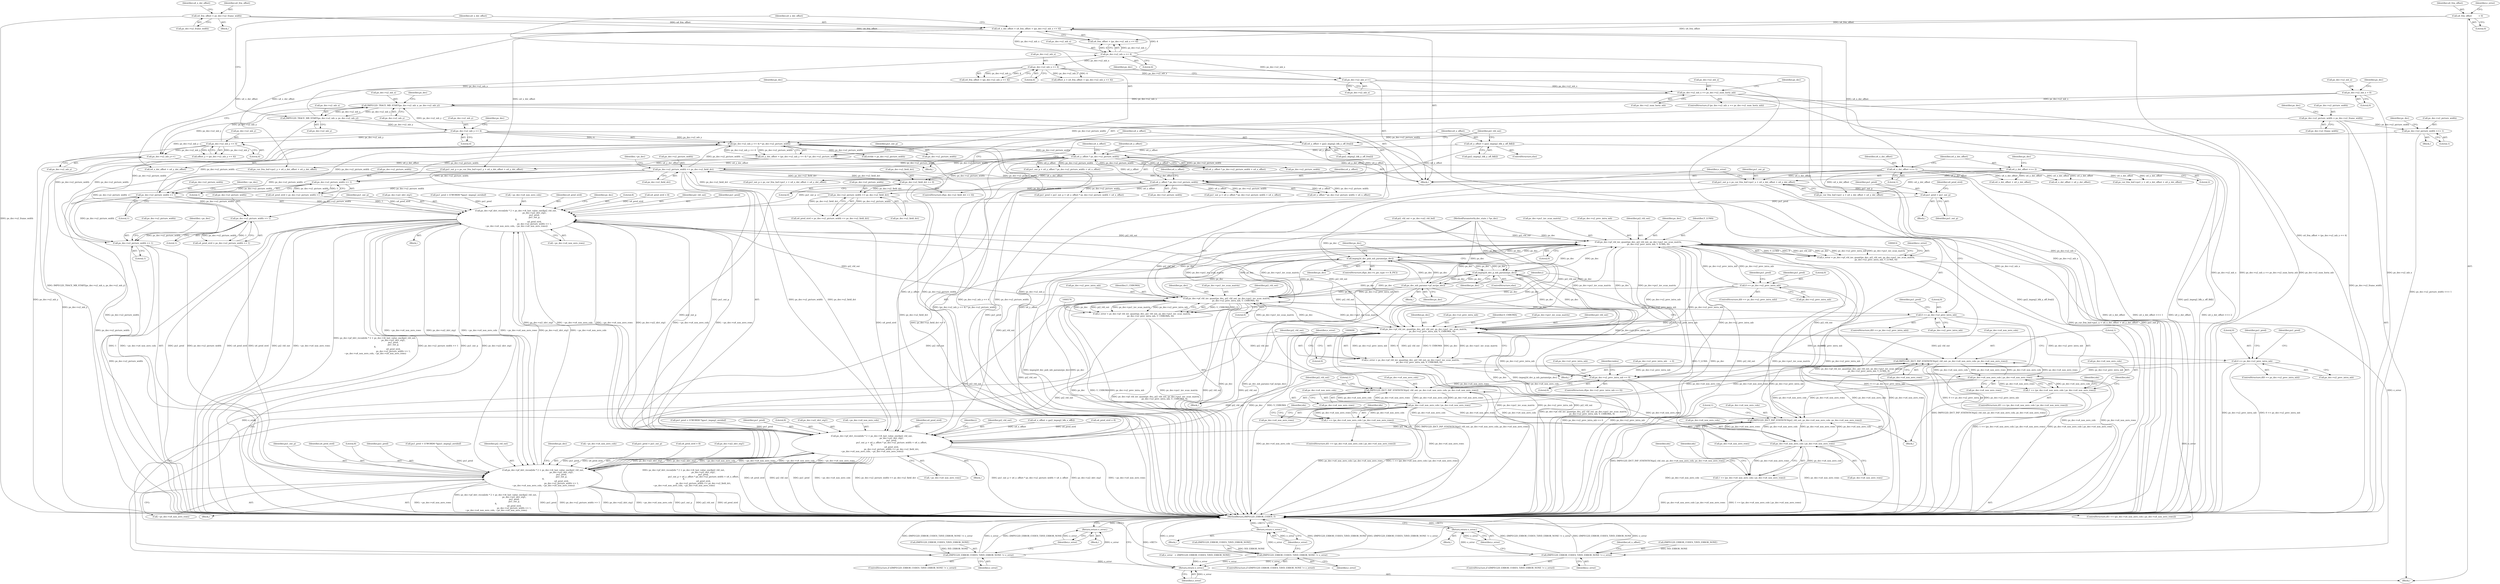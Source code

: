 digraph "1_Android_58a6822d7140137ce957c6d2fc20bae1374186c1@integer" {
"1000551" [label="(Call,pu1_out_p = ps_cur_frm_buf->pu1_u + u4_x_dst_offset + u4_y_dst_offset)"];
"1000536" [label="(Call,u4_x_dst_offset >>= 1)"];
"1000222" [label="(Call,u4_x_dst_offset = u4_frm_offset + (ps_dec->u2_mb_x << 4))"];
"1000177" [label="(Call,u4_frm_offset = ps_dec->u2_frame_width)"];
"1000117" [label="(Call,u4_frm_offset          = 0)"];
"1000226" [label="(Call,ps_dec->u2_mb_x << 4)"];
"1000215" [label="(Call,IMPEG2D_TRACE_MB_START(ps_dec->u2_mb_x, ps_dec->u2_mb_y))"];
"1000197" [label="(Call,IMPEG2D_TRACE_MB_START(ps_dec->u2_mb_x, ps_dec->u2_mb_y))"];
"1000808" [label="(Call,ps_dec->u2_mb_x = 0)"];
"1000800" [label="(Call,ps_dec->u2_mb_x == ps_dec->u2_num_horiz_mb)"];
"1000779" [label="(Call,ps_dec->u2_mb_x++)"];
"1000301" [label="(Call,ps_dec->u2_mb_x << 4)"];
"1000308" [label="(Call,ps_dec->u2_mb_y << 4)"];
"1000234" [label="(Call,ps_dec->u2_mb_y << 4)"];
"1000813" [label="(Call,ps_dec->u2_mb_y++)"];
"1000539" [label="(Call,u4_y_dst_offset >>= 2)"];
"1000231" [label="(Call,u4_y_dst_offset = (ps_dec->u2_mb_y << 4) * ps_dec->u2_picture_width)"];
"1000233" [label="(Call,(ps_dec->u2_mb_y << 4) * ps_dec->u2_picture_width)"];
"1000645" [label="(Call,ps_dec->u2_picture_width >> 1)"];
"1000621" [label="(Call,ps_dec->u2_picture_width >> 1)"];
"1000523" [label="(Call,ps_dec->u2_picture_width << ps_dec->u2_field_dct)"];
"1000515" [label="(Call,u4_y_offset * ps_dec->u2_picture_width)"];
"1000437" [label="(Call,u4_y_offset = gai2_impeg2_blk_y_off_fld[i])"];
"1000431" [label="(Call,u4_y_offset = gai2_impeg2_blk_y_off_frm[i])"];
"1000481" [label="(Call,u4_y_offset * ps_dec->u2_picture_width)"];
"1000489" [label="(Call,ps_dec->u2_picture_width << ps_dec->u2_field_dct)"];
"1000426" [label="(Call,ps_dec->u2_field_dct == 0)"];
"1000165" [label="(Call,ps_dec->u2_picture_width <<= 1)"];
"1000151" [label="(Call,ps_dec->u2_picture_width = ps_dec->u2_frame_width)"];
"1000759" [label="(Call,ps_dec->u2_picture_width >> 1)"];
"1000735" [label="(Call,ps_dec->u2_picture_width >> 1)"];
"1000616" [label="(Call,pu1_pred = pu1_out_p)"];
"1000636" [label="(Call,ps_dec->pf_idct_recon[idx * 2 + ps_dec->i4_last_value_one](pi2_vld_out,\n                                                        ps_dec->ai2_idct_stg1,\n                                                        pu1_pred,\n                                                        pu1_out_p,\n 8,\n                                                        u4_pred_strd,\n                                                        ps_dec->u2_picture_width >> 1,\n ~ps_dec->u4_non_zero_cols, ~ps_dec->u4_non_zero_rows))"];
"1000400" [label="(Call,ps_dec->pf_vld_inv_quant(ps_dec, pi2_vld_out, ps_dec->pu1_inv_scan_matrix,\n                              ps_dec->u2_prev_intra_mb, Y_LUMA, 0))"];
"1000210" [label="(Call,impeg2d_dec_pnb_mb_params(ps_dec))"];
"1000213" [label="(Call,impeg2d_dec_p_mb_params(ps_dec))"];
"1000371" [label="(Call,ps_dec_mb_params->pf_mc(ps_dec))"];
"1000562" [label="(Call,ps_dec->pf_vld_inv_quant(ps_dec, pi2_vld_out, ps_dec->pu1_inv_scan_matrix,\n                          ps_dec->u2_prev_intra_mb, U_CHROMA, 0))"];
"1000560" [label="(Call,e_error = ps_dec->pf_vld_inv_quant(ps_dec, pi2_vld_out, ps_dec->pu1_inv_scan_matrix,\n                          ps_dec->u2_prev_intra_mb, U_CHROMA, 0))"];
"1000574" [label="(Call,(IMPEG2D_ERROR_CODES_T)IVD_ERROR_NONE != e_error)"];
"1000580" [label="(Return,return e_error;)"];
"1000831" [label="(Return,return e_error;)"];
"1000582" [label="(Call,IMPEG2D_IDCT_INP_STATISTICS(pi2_vld_out, ps_dec->u4_non_zero_cols, ps_dec->u4_non_zero_rows))"];
"1000595" [label="(Call,ps_dec->u4_non_zero_cols | ps_dec->u4_non_zero_rows)"];
"1000442" [label="(Call,IMPEG2D_IDCT_INP_STATISTICS(pi2_vld_out, ps_dec->u4_non_zero_cols, ps_dec->u4_non_zero_rows))"];
"1000455" [label="(Call,ps_dec->u4_non_zero_cols | ps_dec->u4_non_zero_rows)"];
"1000453" [label="(Call,1 == (ps_dec->u4_non_zero_cols | ps_dec->u4_non_zero_rows))"];
"1000696" [label="(Call,IMPEG2D_IDCT_INP_STATISTICS(pi2_vld_out, ps_dec->u4_non_zero_cols, ps_dec->u4_non_zero_rows))"];
"1000709" [label="(Call,ps_dec->u4_non_zero_cols | ps_dec->u4_non_zero_rows)"];
"1000707" [label="(Call,1 == (ps_dec->u4_non_zero_cols | ps_dec->u4_non_zero_rows))"];
"1000750" [label="(Call,ps_dec->pf_idct_recon[idx * 2 + ps_dec->i4_last_value_one](pi2_vld_out,\n                                                        ps_dec->ai2_idct_stg1,\n                                                        pu1_pred,\n                                                        pu1_out_p,\n 8,\n                                                        u4_pred_strd,\n                                                        ps_dec->u2_picture_width >> 1,\n ~ps_dec->u4_non_zero_cols, ~ps_dec->u4_non_zero_rows))"];
"1000506" [label="(Call,ps_dec->pf_idct_recon[idx * 2 + ps_dec->i4_last_value_one](pi2_vld_out,\n                                                            ps_dec->ai2_idct_stg1,\n                                                            pu1_pred,\n                                                            pu1_out_p + u4_y_offset * ps_dec->u2_picture_width + u4_x_offset,\n 8,\n                                                            u4_pred_strd,\n                                                            ps_dec->u2_picture_width << ps_dec->u2_field_dct,\n ~ps_dec->u4_non_zero_cols, ~ps_dec->u4_non_zero_rows))"];
"1000676" [label="(Call,ps_dec->pf_vld_inv_quant(ps_dec, pi2_vld_out, ps_dec->pu1_inv_scan_matrix,\n                          ps_dec->u2_prev_intra_mb, V_CHROMA, 0))"];
"1000674" [label="(Call,e_error = ps_dec->pf_vld_inv_quant(ps_dec, pi2_vld_out, ps_dec->pu1_inv_scan_matrix,\n                          ps_dec->u2_prev_intra_mb, V_CHROMA, 0))"];
"1000688" [label="(Call,(IMPEG2D_ERROR_CODES_T)IVD_ERROR_NONE != e_error)"];
"1000694" [label="(Return,return e_error;)"];
"1000724" [label="(Call,0 == ps_dec->u2_prev_intra_mb)"];
"1000252" [label="(Call,ps_dec->u2_prev_intra_mb == 0)"];
"1000593" [label="(Call,1 == (ps_dec->u4_non_zero_cols | ps_dec->u4_non_zero_rows))"];
"1000610" [label="(Call,0 == ps_dec->u2_prev_intra_mb)"];
"1000398" [label="(Call,e_error = ps_dec->pf_vld_inv_quant(ps_dec, pi2_vld_out, ps_dec->pu1_inv_scan_matrix,\n                              ps_dec->u2_prev_intra_mb, Y_LUMA, 0))"];
"1000412" [label="(Call,(IMPEG2D_ERROR_CODES_T)IVD_ERROR_NONE != e_error)"];
"1000418" [label="(Return,return e_error;)"];
"1000470" [label="(Call,0 == ps_dec->u2_prev_intra_mb)"];
"1000219" [label="(Call,ps_dec->u2_mb_y)"];
"1000584" [label="(Call,ps_dec->u4_non_zero_cols)"];
"1000799" [label="(ControlStructure,if (ps_dec->u2_mb_x == ps_dec->u2_num_horiz_mb))"];
"1000704" [label="(Block,)"];
"1000487" [label="(Call,u4_pred_strd = ps_dec->u2_picture_width << ps_dec->u2_field_dct)"];
"1000660" [label="(Identifier,ps_dec)"];
"1000530" [label="(Call,~ps_dec->u4_non_zero_cols)"];
"1000694" [label="(Return,return e_error;)"];
"1000481" [label="(Call,u4_y_offset * ps_dec->u2_picture_width)"];
"1000253" [label="(Call,ps_dec->u2_prev_intra_mb)"];
"1000211" [label="(Identifier,ps_dec)"];
"1000119" [label="(Literal,0)"];
"1000251" [label="(ControlStructure,if(ps_dec->u2_prev_intra_mb == 0))"];
"1000520" [label="(Identifier,u4_x_offset)"];
"1000243" [label="(Identifier,pu1_out_p)"];
"1000454" [label="(Literal,1)"];
"1000581" [label="(Identifier,e_error)"];
"1000436" [label="(ControlStructure,else)"];
"1000216" [label="(Call,ps_dec->u2_mb_x)"];
"1000538" [label="(Literal,1)"];
"1000524" [label="(Call,ps_dec->u2_picture_width)"];
"1000609" [label="(ControlStructure,if(0 == ps_dec->u2_prev_intra_mb))"];
"1000646" [label="(Call,ps_dec->u2_picture_width)"];
"1000756" [label="(Identifier,pu1_out_p)"];
"1000105" [label="(MethodParameterIn,dec_state_t *ps_dec)"];
"1000615" [label="(Block,)"];
"1000533" [label="(Call,~ps_dec->u4_non_zero_rows)"];
"1000402" [label="(Identifier,pi2_vld_out)"];
"1000418" [label="(Return,return e_error;)"];
"1000527" [label="(Call,ps_dec->u2_field_dct)"];
"1000224" [label="(Call,u4_frm_offset + (ps_dec->u2_mb_x << 4))"];
"1000201" [label="(Call,ps_dec->u2_mb_y)"];
"1000431" [label="(Call,u4_y_offset = gai2_impeg2_blk_y_off_frm[i])"];
"1000578" [label="(Identifier,e_error)"];
"1000739" [label="(Literal,1)"];
"1000674" [label="(Call,e_error = ps_dec->pf_vld_inv_quant(ps_dec, pi2_vld_out, ps_dec->pu1_inv_scan_matrix,\n                          ps_dec->u2_prev_intra_mb, V_CHROMA, 0))"];
"1000263" [label="(Identifier,index)"];
"1000210" [label="(Call,impeg2d_dec_pnb_mb_params(ps_dec))"];
"1000427" [label="(Call,ps_dec->u2_field_dct)"];
"1000514" [label="(Call,u4_y_offset * ps_dec->u2_picture_width + u4_x_offset)"];
"1000453" [label="(Call,1 == (ps_dec->u4_non_zero_cols | ps_dec->u4_non_zero_rows))"];
"1000678" [label="(Identifier,pi2_vld_out)"];
"1000155" [label="(Call,ps_dec->u2_frame_width)"];
"1000758" [label="(Identifier,u4_pred_strd)"];
"1000371" [label="(Call,ps_dec_mb_params->pf_mc(ps_dec))"];
"1000522" [label="(Identifier,u4_pred_strd)"];
"1000814" [label="(Call,ps_dec->u2_mb_y)"];
"1000645" [label="(Call,ps_dec->u2_picture_width >> 1)"];
"1000469" [label="(ControlStructure,if(0 == ps_dec->u2_prev_intra_mb))"];
"1000757" [label="(Literal,8)"];
"1000302" [label="(Call,ps_dec->u2_mb_x)"];
"1000582" [label="(Call,IMPEG2D_IDCT_INP_STATISTICS(pi2_vld_out, ps_dec->u4_non_zero_cols, ps_dec->u4_non_zero_rows))"];
"1000755" [label="(Identifier,pu1_pred)"];
"1000575" [label="(Call,(IMPEG2D_ERROR_CODES_T)IVD_ERROR_NONE)"];
"1000607" [label="(Identifier,idx)"];
"1000612" [label="(Call,ps_dec->u2_prev_intra_mb)"];
"1000743" [label="(Identifier,pu1_pred)"];
"1000677" [label="(Identifier,ps_dec)"];
"1000444" [label="(Call,ps_dec->u4_non_zero_cols)"];
"1000551" [label="(Call,pu1_out_p = ps_cur_frm_buf->pu1_u + u4_x_dst_offset + u4_y_dst_offset)"];
"1000723" [label="(ControlStructure,if(0 == ps_dec->u2_prev_intra_mb))"];
"1000177" [label="(Call,u4_frm_offset = ps_dec->u2_frame_width)"];
"1000231" [label="(Call,u4_y_dst_offset = (ps_dec->u2_mb_y << 4) * ps_dec->u2_picture_width)"];
"1000697" [label="(Identifier,pi2_vld_out)"];
"1000820" [label="(Identifier,ps_dec)"];
"1000493" [label="(Call,ps_dec->u2_field_dct)"];
"1000483" [label="(Call,ps_dec->u2_picture_width)"];
"1000667" [label="(Call,ps_cur_frm_buf->pu1_v + u4_x_dst_offset + u4_y_dst_offset)"];
"1000787" [label="(Identifier,ps_dec)"];
"1000257" [label="(Block,)"];
"1000397" [label="(Block,)"];
"1000489" [label="(Call,ps_dec->u2_picture_width << ps_dec->u2_field_dct)"];
"1000664" [label="(Block,)"];
"1000179" [label="(Call,ps_dec->u2_frame_width)"];
"1000643" [label="(Literal,8)"];
"1000590" [label="(Block,)"];
"1000151" [label="(Call,ps_dec->u2_picture_width = ps_dec->u2_frame_width)"];
"1000306" [label="(Call,offset_y = (ps_dec->u2_mb_y << 4))"];
"1000633" [label="(Call,u4_pred_strd = 8)"];
"1000675" [label="(Identifier,e_error)"];
"1000742" [label="(Call,pu1_pred = (UWORD8 *)gau1_impeg2_zerobuf)"];
"1000725" [label="(Literal,0)"];
"1000118" [label="(Identifier,u4_frm_offset)"];
"1000297" [label="(Call,offset_x = u4_frm_offset + (ps_dec->u2_mb_x << 4))"];
"1000801" [label="(Call,ps_dec->u2_mb_x)"];
"1000731" [label="(Identifier,pu1_pred)"];
"1000760" [label="(Call,ps_dec->u2_picture_width)"];
"1000721" [label="(Identifier,idx)"];
"1000713" [label="(Call,ps_dec->u4_non_zero_rows)"];
"1000169" [label="(Literal,1)"];
"1000381" [label="(Identifier,i)"];
"1000432" [label="(Identifier,u4_y_offset)"];
"1000813" [label="(Call,ps_dec->u2_mb_y++)"];
"1000235" [label="(Call,ps_dec->u2_mb_y)"];
"1000696" [label="(Call,IMPEG2D_IDCT_INP_STATISTICS(pi2_vld_out, ps_dec->u4_non_zero_cols, ps_dec->u4_non_zero_rows))"];
"1000477" [label="(Identifier,pu1_pred)"];
"1000212" [label="(ControlStructure,else)"];
"1000467" [label="(Identifier,idx)"];
"1000515" [label="(Call,u4_y_offset * ps_dec->u2_picture_width)"];
"1000398" [label="(Call,e_error = ps_dec->pf_vld_inv_quant(ps_dec, pi2_vld_out, ps_dec->pu1_inv_scan_matrix,\n                              ps_dec->u2_prev_intra_mb, Y_LUMA, 0))"];
"1000637" [label="(Identifier,pi2_vld_out)"];
"1000401" [label="(Identifier,ps_dec)"];
"1000312" [label="(Literal,4)"];
"1000480" [label="(Call,u4_y_offset * ps_dec->u2_picture_width + u4_x_offset)"];
"1000568" [label="(Call,ps_dec->u2_prev_intra_mb)"];
"1000173" [label="(Identifier,ps_dec)"];
"1000450" [label="(Block,)"];
"1000709" [label="(Call,ps_dec->u4_non_zero_cols | ps_dec->u4_non_zero_rows)"];
"1000226" [label="(Call,ps_dec->u2_mb_x << 4)"];
"1000807" [label="(Block,)"];
"1000536" [label="(Call,u4_x_dst_offset >>= 1)"];
"1000689" [label="(Call,(IMPEG2D_ERROR_CODES_T)IVD_ERROR_NONE)"];
"1000176" [label="(Block,)"];
"1000301" [label="(Call,ps_dec->u2_mb_x << 4)"];
"1000641" [label="(Identifier,pu1_pred)"];
"1000471" [label="(Literal,0)"];
"1000571" [label="(Identifier,U_CHROMA)"];
"1000499" [label="(Identifier,pu1_pred)"];
"1000248" [label="(Call,u4_x_dst_offset + u4_y_dst_offset)"];
"1000123" [label="(Identifier,e_error)"];
"1000808" [label="(Call,ps_dec->u2_mb_x = 0)"];
"1000486" [label="(Identifier,u4_x_offset)"];
"1000299" [label="(Call,u4_frm_offset + (ps_dec->u2_mb_x << 4))"];
"1000166" [label="(Call,ps_dec->u2_picture_width)"];
"1000671" [label="(Call,u4_x_dst_offset + u4_y_dst_offset)"];
"1000507" [label="(Identifier,pi2_vld_out)"];
"1000472" [label="(Call,ps_dec->u2_prev_intra_mb)"];
"1000416" [label="(Identifier,e_error)"];
"1000717" [label="(Identifier,idx)"];
"1000812" [label="(Literal,0)"];
"1000197" [label="(Call,IMPEG2D_TRACE_MB_START(ps_dec->u2_mb_x, ps_dec->u2_mb_y))"];
"1000476" [label="(Call,pu1_pred = pu1_out_p + u4_y_offset * ps_dec->u2_picture_width + u4_x_offset)"];
"1000649" [label="(Literal,1)"];
"1000726" [label="(Call,ps_dec->u2_prev_intra_mb)"];
"1000305" [label="(Literal,4)"];
"1000665" [label="(Call,pu1_out_p = ps_cur_frm_buf->pu1_v + u4_x_dst_offset + u4_y_dst_offset)"];
"1000686" [label="(Literal,0)"];
"1000439" [label="(Call,gai2_impeg2_blk_y_off_fld[i])"];
"1000214" [label="(Identifier,ps_dec)"];
"1000682" [label="(Call,ps_dec->u2_prev_intra_mb)"];
"1000642" [label="(Identifier,pu1_out_p)"];
"1000572" [label="(Literal,0)"];
"1000217" [label="(Identifier,ps_dec)"];
"1000183" [label="(Block,)"];
"1000688" [label="(Call,(IMPEG2D_ERROR_CODES_T)IVD_ERROR_NONE != e_error)"];
"1000232" [label="(Identifier,u4_y_dst_offset)"];
"1000687" [label="(ControlStructure,if ((IMPEG2D_ERROR_CODES_T)IVD_ERROR_NONE != e_error))"];
"1000594" [label="(Literal,1)"];
"1000512" [label="(Call,pu1_out_p + u4_y_offset * ps_dec->u2_picture_width + u4_x_offset)"];
"1000426" [label="(Call,ps_dec->u2_field_dct == 0)"];
"1000552" [label="(Identifier,pu1_out_p)"];
"1000698" [label="(Call,ps_dec->u4_non_zero_cols)"];
"1000141" [label="(Call,ps_dec->u2_prev_intra_mb    = 0)"];
"1000463" [label="(Identifier,idx)"];
"1000165" [label="(Call,ps_dec->u2_picture_width <<= 1)"];
"1000707" [label="(Call,1 == (ps_dec->u4_non_zero_cols | ps_dec->u4_non_zero_rows))"];
"1000599" [label="(Call,ps_dec->u4_non_zero_rows)"];
"1000701" [label="(Call,ps_dec->u4_non_zero_rows)"];
"1000537" [label="(Identifier,u4_x_dst_offset)"];
"1000815" [label="(Identifier,ps_dec)"];
"1000244" [label="(Call,ps_cur_frm_buf->pu1_y + u4_x_dst_offset + u4_y_dst_offset)"];
"1000580" [label="(Return,return e_error;)"];
"1000412" [label="(Call,(IMPEG2D_ERROR_CODES_T)IVD_ERROR_NONE != e_error)"];
"1000751" [label="(Identifier,pi2_vld_out)"];
"1000692" [label="(Identifier,e_error)"];
"1000419" [label="(Identifier,e_error)"];
"1000550" [label="(Block,)"];
"1000759" [label="(Call,ps_dec->u2_picture_width >> 1)"];
"1000629" [label="(Identifier,pu1_pred)"];
"1000616" [label="(Call,pu1_pred = pu1_out_p)"];
"1000420" [label="(Call,u4_x_offset = gai2_impeg2_blk_x_off[i])"];
"1000618" [label="(Identifier,pu1_out_p)"];
"1000122" [label="(Call,e_error   = (IMPEG2D_ERROR_CODES_T)IVD_ERROR_NONE)"];
"1000540" [label="(Identifier,u4_y_dst_offset)"];
"1000809" [label="(Call,ps_dec->u2_mb_x)"];
"1000240" [label="(Identifier,ps_dec)"];
"1000804" [label="(Call,ps_dec->u2_num_horiz_mb)"];
"1000735" [label="(Call,ps_dec->u2_picture_width >> 1)"];
"1000292" [label="(Call,stride = ps_dec->u2_picture_width)"];
"1000710" [label="(Call,ps_dec->u4_non_zero_cols)"];
"1000117" [label="(Call,u4_frm_offset          = 0)"];
"1000503" [label="(Call,u4_pred_strd = 8)"];
"1000617" [label="(Identifier,pu1_pred)"];
"1000832" [label="(Identifier,e_error)"];
"1000539" [label="(Call,u4_y_dst_offset >>= 2)"];
"1000242" [label="(Call,pu1_out_p = ps_cur_frm_buf->pu1_y + u4_x_dst_offset + u4_y_dst_offset)"];
"1000215" [label="(Call,IMPEG2D_TRACE_MB_START(ps_dec->u2_mb_x, ps_dec->u2_mb_y))"];
"1000517" [label="(Call,ps_dec->u2_picture_width)"];
"1000308" [label="(Call,ps_dec->u2_mb_y << 4)"];
"1000736" [label="(Call,ps_dec->u2_picture_width)"];
"1000222" [label="(Call,u4_x_dst_offset = u4_frm_offset + (ps_dec->u2_mb_x << 4))"];
"1000638" [label="(Call,ps_dec->ai2_idct_stg1)"];
"1000252" [label="(Call,ps_dec->u2_prev_intra_mb == 0)"];
"1000470" [label="(Call,0 == ps_dec->u2_prev_intra_mb)"];
"1000456" [label="(Call,ps_dec->u4_non_zero_cols)"];
"1000772" [label="(Identifier,ps_dec)"];
"1000750" [label="(Call,ps_dec->pf_idct_recon[idx * 2 + ps_dec->i4_last_value_one](pi2_vld_out,\n                                                        ps_dec->ai2_idct_stg1,\n                                                        pu1_pred,\n                                                        pu1_out_p,\n 8,\n                                                        u4_pred_strd,\n                                                        ps_dec->u2_picture_width >> 1,\n ~ps_dec->u4_non_zero_cols, ~ps_dec->u4_non_zero_rows))"];
"1000560" [label="(Call,e_error = ps_dec->pf_vld_inv_quant(ps_dec, pi2_vld_out, ps_dec->pu1_inv_scan_matrix,\n                          ps_dec->u2_prev_intra_mb, U_CHROMA, 0))"];
"1000430" [label="(Literal,0)"];
"1000227" [label="(Call,ps_dec->u2_mb_x)"];
"1000506" [label="(Call,ps_dec->pf_idct_recon[idx * 2 + ps_dec->i4_last_value_one](pi2_vld_out,\n                                                            ps_dec->ai2_idct_stg1,\n                                                            pu1_pred,\n                                                            pu1_out_p + u4_y_offset * ps_dec->u2_picture_width + u4_x_offset,\n 8,\n                                                            u4_pred_strd,\n                                                            ps_dec->u2_picture_width << ps_dec->u2_field_dct,\n ~ps_dec->u4_non_zero_cols, ~ps_dec->u4_non_zero_rows))"];
"1000413" [label="(Call,(IMPEG2D_ERROR_CODES_T)IVD_ERROR_NONE)"];
"1000417" [label="(Block,)"];
"1000708" [label="(Literal,1)"];
"1000372" [label="(Identifier,ps_dec)"];
"1000152" [label="(Call,ps_dec->u2_picture_width)"];
"1000592" [label="(ControlStructure,if(1 == (ps_dec->u4_non_zero_cols | ps_dec->u4_non_zero_rows)))"];
"1000425" [label="(ControlStructure,if(ps_dec->u2_field_dct == 0))"];
"1000628" [label="(Call,pu1_pred = (UWORD8 *)gau1_impeg2_zerobuf)"];
"1000164" [label="(Block,)"];
"1000127" [label="(Call,pi2_vld_out = ps_dec->ai2_vld_buf)"];
"1000833" [label="(MethodReturn,IMPEG2D_ERROR_CODES_T)"];
"1000765" [label="(Identifier,~ps_dec)"];
"1000650" [label="(Call,~ps_dec->u4_non_zero_cols)"];
"1000204" [label="(ControlStructure,if(ps_dec->e_pic_type == B_PIC))"];
"1000733" [label="(Call,u4_pred_strd = ps_dec->u2_picture_width >> 1)"];
"1000561" [label="(Identifier,e_error)"];
"1000644" [label="(Identifier,u4_pred_strd)"];
"1000239" [label="(Call,ps_dec->u2_picture_width)"];
"1000610" [label="(Call,0 == ps_dec->u2_prev_intra_mb)"];
"1000595" [label="(Call,ps_dec->u4_non_zero_cols | ps_dec->u4_non_zero_rows)"];
"1000409" [label="(Identifier,Y_LUMA)"];
"1000452" [label="(ControlStructure,if(1 == (ps_dec->u4_non_zero_cols | ps_dec->u4_non_zero_rows)))"];
"1000651" [label="(Identifier,~ps_dec)"];
"1000622" [label="(Call,ps_dec->u2_picture_width)"];
"1000557" [label="(Call,u4_x_dst_offset + u4_y_dst_offset)"];
"1000459" [label="(Call,ps_dec->u4_non_zero_rows)"];
"1000553" [label="(Call,ps_cur_frm_buf->pu1_u + u4_x_dst_offset + u4_y_dst_offset)"];
"1000573" [label="(ControlStructure,if ((IMPEG2D_ERROR_CODES_T)IVD_ERROR_NONE != e_error))"];
"1000443" [label="(Identifier,pi2_vld_out)"];
"1000403" [label="(Call,ps_dec->pu1_inv_scan_matrix)"];
"1000596" [label="(Call,ps_dec->u4_non_zero_cols)"];
"1000406" [label="(Call,ps_dec->u2_prev_intra_mb)"];
"1000603" [label="(Identifier,idx)"];
"1000676" [label="(Call,ps_dec->pf_vld_inv_quant(ps_dec, pi2_vld_out, ps_dec->pu1_inv_scan_matrix,\n                          ps_dec->u2_prev_intra_mb, V_CHROMA, 0))"];
"1000213" [label="(Call,impeg2d_dec_p_mb_params(ps_dec))"];
"1000498" [label="(Call,pu1_pred = (UWORD8 *)gau1_impeg2_zerobuf)"];
"1000685" [label="(Identifier,V_CHROMA)"];
"1000562" [label="(Call,ps_dec->pf_vld_inv_quant(ps_dec, pi2_vld_out, ps_dec->pu1_inv_scan_matrix,\n                          ps_dec->u2_prev_intra_mb, U_CHROMA, 0))"];
"1000438" [label="(Identifier,u4_y_offset)"];
"1000478" [label="(Call,pu1_out_p + u4_y_offset * ps_dec->u2_picture_width + u4_x_offset)"];
"1000482" [label="(Identifier,u4_y_offset)"];
"1000161" [label="(Identifier,ps_dec)"];
"1000764" [label="(Call,~ps_dec->u4_non_zero_cols)"];
"1000724" [label="(Call,0 == ps_dec->u2_prev_intra_mb)"];
"1000207" [label="(Identifier,ps_dec)"];
"1000693" [label="(Block,)"];
"1000516" [label="(Identifier,u4_y_offset)"];
"1000447" [label="(Call,ps_dec->u4_non_zero_rows)"];
"1000636" [label="(Call,ps_dec->pf_idct_recon[idx * 2 + ps_dec->i4_last_value_one](pi2_vld_out,\n                                                        ps_dec->ai2_idct_stg1,\n                                                        pu1_pred,\n                                                        pu1_out_p,\n 8,\n                                                        u4_pred_strd,\n                                                        ps_dec->u2_picture_width >> 1,\n ~ps_dec->u4_non_zero_cols, ~ps_dec->u4_non_zero_rows))"];
"1000455" [label="(Call,ps_dec->u4_non_zero_cols | ps_dec->u4_non_zero_rows)"];
"1000563" [label="(Identifier,ps_dec)"];
"1000531" [label="(Identifier,~ps_dec)"];
"1000767" [label="(Call,~ps_dec->u4_non_zero_rows)"];
"1000106" [label="(Block,)"];
"1000546" [label="(Identifier,ps_dec)"];
"1000619" [label="(Call,u4_pred_strd = ps_dec->u2_picture_width >> 1)"];
"1000400" [label="(Call,ps_dec->pf_vld_inv_quant(ps_dec, pi2_vld_out, ps_dec->pu1_inv_scan_matrix,\n                              ps_dec->u2_prev_intra_mb, Y_LUMA, 0))"];
"1000695" [label="(Identifier,e_error)"];
"1000437" [label="(Call,u4_y_offset = gai2_impeg2_blk_y_off_fld[i])"];
"1000800" [label="(Call,ps_dec->u2_mb_x == ps_dec->u2_num_horiz_mb)"];
"1000706" [label="(ControlStructure,if(1 == (ps_dec->u4_non_zero_cols | ps_dec->u4_non_zero_rows)))"];
"1000730" [label="(Call,pu1_pred = pu1_out_p)"];
"1000611" [label="(Literal,0)"];
"1000511" [label="(Identifier,pu1_pred)"];
"1000230" [label="(Literal,4)"];
"1000810" [label="(Identifier,ps_dec)"];
"1000780" [label="(Call,ps_dec->u2_mb_x)"];
"1000256" [label="(Literal,0)"];
"1000653" [label="(Call,~ps_dec->u4_non_zero_rows)"];
"1000399" [label="(Identifier,e_error)"];
"1000541" [label="(Literal,2)"];
"1000583" [label="(Identifier,pi2_vld_out)"];
"1000620" [label="(Identifier,u4_pred_strd)"];
"1000565" [label="(Call,ps_dec->pu1_inv_scan_matrix)"];
"1000593" [label="(Call,1 == (ps_dec->u4_non_zero_cols | ps_dec->u4_non_zero_rows))"];
"1000747" [label="(Call,u4_pred_strd = 8)"];
"1000411" [label="(ControlStructure,if ((IMPEG2D_ERROR_CODES_T)IVD_ERROR_NONE != e_error))"];
"1000564" [label="(Identifier,pi2_vld_out)"];
"1000574" [label="(Call,(IMPEG2D_ERROR_CODES_T)IVD_ERROR_NONE != e_error)"];
"1000831" [label="(Return,return e_error;)"];
"1000521" [label="(Literal,8)"];
"1000433" [label="(Call,gai2_impeg2_blk_y_off_frm[i])"];
"1000442" [label="(Call,IMPEG2D_IDCT_INP_STATISTICS(pi2_vld_out, ps_dec->u4_non_zero_cols, ps_dec->u4_non_zero_rows))"];
"1000410" [label="(Literal,0)"];
"1000779" [label="(Call,ps_dec->u2_mb_x++)"];
"1000763" [label="(Literal,1)"];
"1000198" [label="(Call,ps_dec->u2_mb_x)"];
"1000233" [label="(Call,(ps_dec->u2_mb_y << 4) * ps_dec->u2_picture_width)"];
"1000579" [label="(Block,)"];
"1000587" [label="(Call,ps_dec->u4_non_zero_rows)"];
"1000621" [label="(Call,ps_dec->u2_picture_width >> 1)"];
"1000523" [label="(Call,ps_dec->u2_picture_width << ps_dec->u2_field_dct)"];
"1000490" [label="(Call,ps_dec->u2_picture_width)"];
"1000188" [label="(Identifier,u4_x_dst_offset)"];
"1000421" [label="(Identifier,u4_x_offset)"];
"1000223" [label="(Identifier,u4_x_dst_offset)"];
"1000178" [label="(Identifier,u4_frm_offset)"];
"1000375" [label="(Identifier,i)"];
"1000238" [label="(Literal,4)"];
"1000625" [label="(Literal,1)"];
"1000234" [label="(Call,ps_dec->u2_mb_y << 4)"];
"1000508" [label="(Call,ps_dec->ai2_idct_stg1)"];
"1000752" [label="(Call,ps_dec->ai2_idct_stg1)"];
"1000679" [label="(Call,ps_dec->pu1_inv_scan_matrix)"];
"1000309" [label="(Call,ps_dec->u2_mb_y)"];
"1000551" -> "1000550"  [label="AST: "];
"1000551" -> "1000553"  [label="CFG: "];
"1000552" -> "1000551"  [label="AST: "];
"1000553" -> "1000551"  [label="AST: "];
"1000561" -> "1000551"  [label="CFG: "];
"1000551" -> "1000833"  [label="DDG: ps_cur_frm_buf->pu1_u + u4_x_dst_offset + u4_y_dst_offset"];
"1000551" -> "1000833"  [label="DDG: pu1_out_p"];
"1000536" -> "1000551"  [label="DDG: u4_x_dst_offset"];
"1000539" -> "1000551"  [label="DDG: u4_y_dst_offset"];
"1000551" -> "1000616"  [label="DDG: pu1_out_p"];
"1000551" -> "1000636"  [label="DDG: pu1_out_p"];
"1000536" -> "1000183"  [label="AST: "];
"1000536" -> "1000538"  [label="CFG: "];
"1000537" -> "1000536"  [label="AST: "];
"1000538" -> "1000536"  [label="AST: "];
"1000540" -> "1000536"  [label="CFG: "];
"1000536" -> "1000833"  [label="DDG: u4_x_dst_offset >>= 1"];
"1000536" -> "1000833"  [label="DDG: u4_x_dst_offset"];
"1000222" -> "1000536"  [label="DDG: u4_x_dst_offset"];
"1000536" -> "1000553"  [label="DDG: u4_x_dst_offset"];
"1000536" -> "1000557"  [label="DDG: u4_x_dst_offset"];
"1000536" -> "1000665"  [label="DDG: u4_x_dst_offset"];
"1000536" -> "1000667"  [label="DDG: u4_x_dst_offset"];
"1000536" -> "1000671"  [label="DDG: u4_x_dst_offset"];
"1000222" -> "1000183"  [label="AST: "];
"1000222" -> "1000224"  [label="CFG: "];
"1000223" -> "1000222"  [label="AST: "];
"1000224" -> "1000222"  [label="AST: "];
"1000232" -> "1000222"  [label="CFG: "];
"1000222" -> "1000833"  [label="DDG: u4_frm_offset + (ps_dec->u2_mb_x << 4)"];
"1000177" -> "1000222"  [label="DDG: u4_frm_offset"];
"1000117" -> "1000222"  [label="DDG: u4_frm_offset"];
"1000226" -> "1000222"  [label="DDG: ps_dec->u2_mb_x"];
"1000226" -> "1000222"  [label="DDG: 4"];
"1000222" -> "1000242"  [label="DDG: u4_x_dst_offset"];
"1000222" -> "1000244"  [label="DDG: u4_x_dst_offset"];
"1000222" -> "1000248"  [label="DDG: u4_x_dst_offset"];
"1000177" -> "1000176"  [label="AST: "];
"1000177" -> "1000179"  [label="CFG: "];
"1000178" -> "1000177"  [label="AST: "];
"1000179" -> "1000177"  [label="AST: "];
"1000188" -> "1000177"  [label="CFG: "];
"1000177" -> "1000833"  [label="DDG: ps_dec->u2_frame_width"];
"1000177" -> "1000224"  [label="DDG: u4_frm_offset"];
"1000117" -> "1000106"  [label="AST: "];
"1000117" -> "1000119"  [label="CFG: "];
"1000118" -> "1000117"  [label="AST: "];
"1000119" -> "1000117"  [label="AST: "];
"1000123" -> "1000117"  [label="CFG: "];
"1000117" -> "1000224"  [label="DDG: u4_frm_offset"];
"1000226" -> "1000224"  [label="AST: "];
"1000226" -> "1000230"  [label="CFG: "];
"1000227" -> "1000226"  [label="AST: "];
"1000230" -> "1000226"  [label="AST: "];
"1000224" -> "1000226"  [label="CFG: "];
"1000226" -> "1000833"  [label="DDG: ps_dec->u2_mb_x"];
"1000226" -> "1000224"  [label="DDG: ps_dec->u2_mb_x"];
"1000226" -> "1000224"  [label="DDG: 4"];
"1000215" -> "1000226"  [label="DDG: ps_dec->u2_mb_x"];
"1000226" -> "1000301"  [label="DDG: ps_dec->u2_mb_x"];
"1000226" -> "1000779"  [label="DDG: ps_dec->u2_mb_x"];
"1000215" -> "1000183"  [label="AST: "];
"1000215" -> "1000219"  [label="CFG: "];
"1000216" -> "1000215"  [label="AST: "];
"1000219" -> "1000215"  [label="AST: "];
"1000223" -> "1000215"  [label="CFG: "];
"1000215" -> "1000833"  [label="DDG: IMPEG2D_TRACE_MB_START(ps_dec->u2_mb_x, ps_dec->u2_mb_y)"];
"1000197" -> "1000215"  [label="DDG: ps_dec->u2_mb_x"];
"1000197" -> "1000215"  [label="DDG: ps_dec->u2_mb_y"];
"1000215" -> "1000234"  [label="DDG: ps_dec->u2_mb_y"];
"1000197" -> "1000183"  [label="AST: "];
"1000197" -> "1000201"  [label="CFG: "];
"1000198" -> "1000197"  [label="AST: "];
"1000201" -> "1000197"  [label="AST: "];
"1000207" -> "1000197"  [label="CFG: "];
"1000808" -> "1000197"  [label="DDG: ps_dec->u2_mb_x"];
"1000800" -> "1000197"  [label="DDG: ps_dec->u2_mb_x"];
"1000308" -> "1000197"  [label="DDG: ps_dec->u2_mb_y"];
"1000234" -> "1000197"  [label="DDG: ps_dec->u2_mb_y"];
"1000813" -> "1000197"  [label="DDG: ps_dec->u2_mb_y"];
"1000808" -> "1000807"  [label="AST: "];
"1000808" -> "1000812"  [label="CFG: "];
"1000809" -> "1000808"  [label="AST: "];
"1000812" -> "1000808"  [label="AST: "];
"1000815" -> "1000808"  [label="CFG: "];
"1000808" -> "1000833"  [label="DDG: ps_dec->u2_mb_x"];
"1000800" -> "1000799"  [label="AST: "];
"1000800" -> "1000804"  [label="CFG: "];
"1000801" -> "1000800"  [label="AST: "];
"1000804" -> "1000800"  [label="AST: "];
"1000820" -> "1000800"  [label="CFG: "];
"1000810" -> "1000800"  [label="CFG: "];
"1000800" -> "1000833"  [label="DDG: ps_dec->u2_mb_x == ps_dec->u2_num_horiz_mb"];
"1000800" -> "1000833"  [label="DDG: ps_dec->u2_num_horiz_mb"];
"1000800" -> "1000833"  [label="DDG: ps_dec->u2_mb_x"];
"1000779" -> "1000800"  [label="DDG: ps_dec->u2_mb_x"];
"1000779" -> "1000183"  [label="AST: "];
"1000779" -> "1000780"  [label="CFG: "];
"1000780" -> "1000779"  [label="AST: "];
"1000787" -> "1000779"  [label="CFG: "];
"1000779" -> "1000833"  [label="DDG: ps_dec->u2_mb_x"];
"1000301" -> "1000779"  [label="DDG: ps_dec->u2_mb_x"];
"1000301" -> "1000299"  [label="AST: "];
"1000301" -> "1000305"  [label="CFG: "];
"1000302" -> "1000301"  [label="AST: "];
"1000305" -> "1000301"  [label="AST: "];
"1000299" -> "1000301"  [label="CFG: "];
"1000301" -> "1000833"  [label="DDG: ps_dec->u2_mb_x"];
"1000301" -> "1000297"  [label="DDG: ps_dec->u2_mb_x"];
"1000301" -> "1000297"  [label="DDG: 4"];
"1000301" -> "1000299"  [label="DDG: ps_dec->u2_mb_x"];
"1000301" -> "1000299"  [label="DDG: 4"];
"1000308" -> "1000306"  [label="AST: "];
"1000308" -> "1000312"  [label="CFG: "];
"1000309" -> "1000308"  [label="AST: "];
"1000312" -> "1000308"  [label="AST: "];
"1000306" -> "1000308"  [label="CFG: "];
"1000308" -> "1000833"  [label="DDG: ps_dec->u2_mb_y"];
"1000308" -> "1000306"  [label="DDG: ps_dec->u2_mb_y"];
"1000308" -> "1000306"  [label="DDG: 4"];
"1000234" -> "1000308"  [label="DDG: ps_dec->u2_mb_y"];
"1000308" -> "1000813"  [label="DDG: ps_dec->u2_mb_y"];
"1000234" -> "1000233"  [label="AST: "];
"1000234" -> "1000238"  [label="CFG: "];
"1000235" -> "1000234"  [label="AST: "];
"1000238" -> "1000234"  [label="AST: "];
"1000240" -> "1000234"  [label="CFG: "];
"1000234" -> "1000833"  [label="DDG: ps_dec->u2_mb_y"];
"1000234" -> "1000233"  [label="DDG: ps_dec->u2_mb_y"];
"1000234" -> "1000233"  [label="DDG: 4"];
"1000234" -> "1000813"  [label="DDG: ps_dec->u2_mb_y"];
"1000813" -> "1000807"  [label="AST: "];
"1000813" -> "1000814"  [label="CFG: "];
"1000814" -> "1000813"  [label="AST: "];
"1000820" -> "1000813"  [label="CFG: "];
"1000813" -> "1000833"  [label="DDG: ps_dec->u2_mb_y"];
"1000539" -> "1000183"  [label="AST: "];
"1000539" -> "1000541"  [label="CFG: "];
"1000540" -> "1000539"  [label="AST: "];
"1000541" -> "1000539"  [label="AST: "];
"1000546" -> "1000539"  [label="CFG: "];
"1000539" -> "1000833"  [label="DDG: u4_y_dst_offset"];
"1000539" -> "1000833"  [label="DDG: u4_y_dst_offset >>= 2"];
"1000231" -> "1000539"  [label="DDG: u4_y_dst_offset"];
"1000539" -> "1000553"  [label="DDG: u4_y_dst_offset"];
"1000539" -> "1000557"  [label="DDG: u4_y_dst_offset"];
"1000539" -> "1000665"  [label="DDG: u4_y_dst_offset"];
"1000539" -> "1000667"  [label="DDG: u4_y_dst_offset"];
"1000539" -> "1000671"  [label="DDG: u4_y_dst_offset"];
"1000231" -> "1000183"  [label="AST: "];
"1000231" -> "1000233"  [label="CFG: "];
"1000232" -> "1000231"  [label="AST: "];
"1000233" -> "1000231"  [label="AST: "];
"1000243" -> "1000231"  [label="CFG: "];
"1000231" -> "1000833"  [label="DDG: (ps_dec->u2_mb_y << 4) * ps_dec->u2_picture_width"];
"1000233" -> "1000231"  [label="DDG: ps_dec->u2_mb_y << 4"];
"1000233" -> "1000231"  [label="DDG: ps_dec->u2_picture_width"];
"1000231" -> "1000242"  [label="DDG: u4_y_dst_offset"];
"1000231" -> "1000244"  [label="DDG: u4_y_dst_offset"];
"1000231" -> "1000248"  [label="DDG: u4_y_dst_offset"];
"1000233" -> "1000239"  [label="CFG: "];
"1000239" -> "1000233"  [label="AST: "];
"1000233" -> "1000833"  [label="DDG: ps_dec->u2_picture_width"];
"1000233" -> "1000833"  [label="DDG: ps_dec->u2_mb_y << 4"];
"1000645" -> "1000233"  [label="DDG: ps_dec->u2_picture_width"];
"1000523" -> "1000233"  [label="DDG: ps_dec->u2_picture_width"];
"1000165" -> "1000233"  [label="DDG: ps_dec->u2_picture_width"];
"1000151" -> "1000233"  [label="DDG: ps_dec->u2_picture_width"];
"1000759" -> "1000233"  [label="DDG: ps_dec->u2_picture_width"];
"1000233" -> "1000292"  [label="DDG: ps_dec->u2_picture_width"];
"1000233" -> "1000481"  [label="DDG: ps_dec->u2_picture_width"];
"1000233" -> "1000515"  [label="DDG: ps_dec->u2_picture_width"];
"1000233" -> "1000621"  [label="DDG: ps_dec->u2_picture_width"];
"1000233" -> "1000645"  [label="DDG: ps_dec->u2_picture_width"];
"1000233" -> "1000735"  [label="DDG: ps_dec->u2_picture_width"];
"1000233" -> "1000759"  [label="DDG: ps_dec->u2_picture_width"];
"1000645" -> "1000636"  [label="AST: "];
"1000645" -> "1000649"  [label="CFG: "];
"1000646" -> "1000645"  [label="AST: "];
"1000649" -> "1000645"  [label="AST: "];
"1000651" -> "1000645"  [label="CFG: "];
"1000645" -> "1000833"  [label="DDG: ps_dec->u2_picture_width"];
"1000645" -> "1000636"  [label="DDG: ps_dec->u2_picture_width"];
"1000645" -> "1000636"  [label="DDG: 1"];
"1000621" -> "1000645"  [label="DDG: ps_dec->u2_picture_width"];
"1000523" -> "1000645"  [label="DDG: ps_dec->u2_picture_width"];
"1000645" -> "1000735"  [label="DDG: ps_dec->u2_picture_width"];
"1000645" -> "1000759"  [label="DDG: ps_dec->u2_picture_width"];
"1000621" -> "1000619"  [label="AST: "];
"1000621" -> "1000625"  [label="CFG: "];
"1000622" -> "1000621"  [label="AST: "];
"1000625" -> "1000621"  [label="AST: "];
"1000619" -> "1000621"  [label="CFG: "];
"1000621" -> "1000619"  [label="DDG: ps_dec->u2_picture_width"];
"1000621" -> "1000619"  [label="DDG: 1"];
"1000523" -> "1000621"  [label="DDG: ps_dec->u2_picture_width"];
"1000523" -> "1000506"  [label="AST: "];
"1000523" -> "1000527"  [label="CFG: "];
"1000524" -> "1000523"  [label="AST: "];
"1000527" -> "1000523"  [label="AST: "];
"1000531" -> "1000523"  [label="CFG: "];
"1000523" -> "1000833"  [label="DDG: ps_dec->u2_picture_width"];
"1000523" -> "1000833"  [label="DDG: ps_dec->u2_field_dct"];
"1000523" -> "1000426"  [label="DDG: ps_dec->u2_field_dct"];
"1000523" -> "1000481"  [label="DDG: ps_dec->u2_picture_width"];
"1000523" -> "1000515"  [label="DDG: ps_dec->u2_picture_width"];
"1000523" -> "1000506"  [label="DDG: ps_dec->u2_picture_width"];
"1000523" -> "1000506"  [label="DDG: ps_dec->u2_field_dct"];
"1000515" -> "1000523"  [label="DDG: ps_dec->u2_picture_width"];
"1000426" -> "1000523"  [label="DDG: ps_dec->u2_field_dct"];
"1000489" -> "1000523"  [label="DDG: ps_dec->u2_field_dct"];
"1000523" -> "1000735"  [label="DDG: ps_dec->u2_picture_width"];
"1000523" -> "1000759"  [label="DDG: ps_dec->u2_picture_width"];
"1000515" -> "1000514"  [label="AST: "];
"1000515" -> "1000517"  [label="CFG: "];
"1000516" -> "1000515"  [label="AST: "];
"1000517" -> "1000515"  [label="AST: "];
"1000520" -> "1000515"  [label="CFG: "];
"1000515" -> "1000833"  [label="DDG: u4_y_offset"];
"1000515" -> "1000506"  [label="DDG: u4_y_offset"];
"1000515" -> "1000506"  [label="DDG: ps_dec->u2_picture_width"];
"1000515" -> "1000512"  [label="DDG: u4_y_offset"];
"1000515" -> "1000512"  [label="DDG: ps_dec->u2_picture_width"];
"1000515" -> "1000514"  [label="DDG: u4_y_offset"];
"1000515" -> "1000514"  [label="DDG: ps_dec->u2_picture_width"];
"1000437" -> "1000515"  [label="DDG: u4_y_offset"];
"1000431" -> "1000515"  [label="DDG: u4_y_offset"];
"1000481" -> "1000515"  [label="DDG: u4_y_offset"];
"1000489" -> "1000515"  [label="DDG: ps_dec->u2_picture_width"];
"1000437" -> "1000436"  [label="AST: "];
"1000437" -> "1000439"  [label="CFG: "];
"1000438" -> "1000437"  [label="AST: "];
"1000439" -> "1000437"  [label="AST: "];
"1000443" -> "1000437"  [label="CFG: "];
"1000437" -> "1000833"  [label="DDG: gai2_impeg2_blk_y_off_fld[i]"];
"1000437" -> "1000481"  [label="DDG: u4_y_offset"];
"1000431" -> "1000425"  [label="AST: "];
"1000431" -> "1000433"  [label="CFG: "];
"1000432" -> "1000431"  [label="AST: "];
"1000433" -> "1000431"  [label="AST: "];
"1000443" -> "1000431"  [label="CFG: "];
"1000431" -> "1000833"  [label="DDG: gai2_impeg2_blk_y_off_frm[i]"];
"1000431" -> "1000481"  [label="DDG: u4_y_offset"];
"1000481" -> "1000480"  [label="AST: "];
"1000481" -> "1000483"  [label="CFG: "];
"1000482" -> "1000481"  [label="AST: "];
"1000483" -> "1000481"  [label="AST: "];
"1000486" -> "1000481"  [label="CFG: "];
"1000481" -> "1000476"  [label="DDG: u4_y_offset"];
"1000481" -> "1000476"  [label="DDG: ps_dec->u2_picture_width"];
"1000481" -> "1000478"  [label="DDG: u4_y_offset"];
"1000481" -> "1000478"  [label="DDG: ps_dec->u2_picture_width"];
"1000481" -> "1000480"  [label="DDG: u4_y_offset"];
"1000481" -> "1000480"  [label="DDG: ps_dec->u2_picture_width"];
"1000481" -> "1000489"  [label="DDG: ps_dec->u2_picture_width"];
"1000489" -> "1000487"  [label="AST: "];
"1000489" -> "1000493"  [label="CFG: "];
"1000490" -> "1000489"  [label="AST: "];
"1000493" -> "1000489"  [label="AST: "];
"1000487" -> "1000489"  [label="CFG: "];
"1000489" -> "1000487"  [label="DDG: ps_dec->u2_picture_width"];
"1000489" -> "1000487"  [label="DDG: ps_dec->u2_field_dct"];
"1000426" -> "1000489"  [label="DDG: ps_dec->u2_field_dct"];
"1000426" -> "1000425"  [label="AST: "];
"1000426" -> "1000430"  [label="CFG: "];
"1000427" -> "1000426"  [label="AST: "];
"1000430" -> "1000426"  [label="AST: "];
"1000432" -> "1000426"  [label="CFG: "];
"1000438" -> "1000426"  [label="CFG: "];
"1000426" -> "1000833"  [label="DDG: ps_dec->u2_field_dct == 0"];
"1000165" -> "1000164"  [label="AST: "];
"1000165" -> "1000169"  [label="CFG: "];
"1000166" -> "1000165"  [label="AST: "];
"1000169" -> "1000165"  [label="AST: "];
"1000173" -> "1000165"  [label="CFG: "];
"1000165" -> "1000833"  [label="DDG: ps_dec->u2_picture_width <<= 1"];
"1000151" -> "1000165"  [label="DDG: ps_dec->u2_picture_width"];
"1000151" -> "1000106"  [label="AST: "];
"1000151" -> "1000155"  [label="CFG: "];
"1000152" -> "1000151"  [label="AST: "];
"1000155" -> "1000151"  [label="AST: "];
"1000161" -> "1000151"  [label="CFG: "];
"1000151" -> "1000833"  [label="DDG: ps_dec->u2_frame_width"];
"1000759" -> "1000750"  [label="AST: "];
"1000759" -> "1000763"  [label="CFG: "];
"1000760" -> "1000759"  [label="AST: "];
"1000763" -> "1000759"  [label="AST: "];
"1000765" -> "1000759"  [label="CFG: "];
"1000759" -> "1000833"  [label="DDG: ps_dec->u2_picture_width"];
"1000759" -> "1000750"  [label="DDG: ps_dec->u2_picture_width"];
"1000759" -> "1000750"  [label="DDG: 1"];
"1000735" -> "1000759"  [label="DDG: ps_dec->u2_picture_width"];
"1000735" -> "1000733"  [label="AST: "];
"1000735" -> "1000739"  [label="CFG: "];
"1000736" -> "1000735"  [label="AST: "];
"1000739" -> "1000735"  [label="AST: "];
"1000733" -> "1000735"  [label="CFG: "];
"1000735" -> "1000733"  [label="DDG: ps_dec->u2_picture_width"];
"1000735" -> "1000733"  [label="DDG: 1"];
"1000616" -> "1000615"  [label="AST: "];
"1000616" -> "1000618"  [label="CFG: "];
"1000617" -> "1000616"  [label="AST: "];
"1000618" -> "1000616"  [label="AST: "];
"1000620" -> "1000616"  [label="CFG: "];
"1000616" -> "1000636"  [label="DDG: pu1_pred"];
"1000636" -> "1000590"  [label="AST: "];
"1000636" -> "1000653"  [label="CFG: "];
"1000637" -> "1000636"  [label="AST: "];
"1000638" -> "1000636"  [label="AST: "];
"1000641" -> "1000636"  [label="AST: "];
"1000642" -> "1000636"  [label="AST: "];
"1000643" -> "1000636"  [label="AST: "];
"1000644" -> "1000636"  [label="AST: "];
"1000650" -> "1000636"  [label="AST: "];
"1000653" -> "1000636"  [label="AST: "];
"1000660" -> "1000636"  [label="CFG: "];
"1000636" -> "1000833"  [label="DDG: ps_dec->ai2_idct_stg1"];
"1000636" -> "1000833"  [label="DDG: ~ps_dec->u4_non_zero_cols"];
"1000636" -> "1000833"  [label="DDG: pu1_pred"];
"1000636" -> "1000833"  [label="DDG: u4_pred_strd"];
"1000636" -> "1000833"  [label="DDG: pi2_vld_out"];
"1000636" -> "1000833"  [label="DDG: ~ps_dec->u4_non_zero_rows"];
"1000636" -> "1000833"  [label="DDG: ps_dec->pf_idct_recon[idx * 2 + ps_dec->i4_last_value_one](pi2_vld_out,\n                                                        ps_dec->ai2_idct_stg1,\n                                                        pu1_pred,\n                                                        pu1_out_p,\n 8,\n                                                        u4_pred_strd,\n                                                        ps_dec->u2_picture_width >> 1,\n ~ps_dec->u4_non_zero_cols, ~ps_dec->u4_non_zero_rows)"];
"1000636" -> "1000833"  [label="DDG: ps_dec->u2_picture_width >> 1"];
"1000636" -> "1000833"  [label="DDG: pu1_out_p"];
"1000636" -> "1000400"  [label="DDG: pi2_vld_out"];
"1000636" -> "1000506"  [label="DDG: ps_dec->ai2_idct_stg1"];
"1000636" -> "1000506"  [label="DDG: ~ps_dec->u4_non_zero_cols"];
"1000636" -> "1000506"  [label="DDG: ~ps_dec->u4_non_zero_rows"];
"1000636" -> "1000562"  [label="DDG: pi2_vld_out"];
"1000582" -> "1000636"  [label="DDG: pi2_vld_out"];
"1000750" -> "1000636"  [label="DDG: ps_dec->ai2_idct_stg1"];
"1000750" -> "1000636"  [label="DDG: ~ps_dec->u4_non_zero_cols"];
"1000750" -> "1000636"  [label="DDG: ~ps_dec->u4_non_zero_rows"];
"1000506" -> "1000636"  [label="DDG: ps_dec->ai2_idct_stg1"];
"1000506" -> "1000636"  [label="DDG: ~ps_dec->u4_non_zero_cols"];
"1000506" -> "1000636"  [label="DDG: ~ps_dec->u4_non_zero_rows"];
"1000628" -> "1000636"  [label="DDG: pu1_pred"];
"1000633" -> "1000636"  [label="DDG: u4_pred_strd"];
"1000619" -> "1000636"  [label="DDG: u4_pred_strd"];
"1000636" -> "1000676"  [label="DDG: pi2_vld_out"];
"1000636" -> "1000750"  [label="DDG: ps_dec->ai2_idct_stg1"];
"1000636" -> "1000750"  [label="DDG: ~ps_dec->u4_non_zero_cols"];
"1000636" -> "1000750"  [label="DDG: ~ps_dec->u4_non_zero_rows"];
"1000400" -> "1000398"  [label="AST: "];
"1000400" -> "1000410"  [label="CFG: "];
"1000401" -> "1000400"  [label="AST: "];
"1000402" -> "1000400"  [label="AST: "];
"1000403" -> "1000400"  [label="AST: "];
"1000406" -> "1000400"  [label="AST: "];
"1000409" -> "1000400"  [label="AST: "];
"1000410" -> "1000400"  [label="AST: "];
"1000398" -> "1000400"  [label="CFG: "];
"1000400" -> "1000833"  [label="DDG: Y_LUMA"];
"1000400" -> "1000833"  [label="DDG: ps_dec"];
"1000400" -> "1000833"  [label="DDG: pi2_vld_out"];
"1000400" -> "1000833"  [label="DDG: ps_dec->pu1_inv_scan_matrix"];
"1000400" -> "1000833"  [label="DDG: ps_dec->u2_prev_intra_mb"];
"1000400" -> "1000210"  [label="DDG: ps_dec"];
"1000400" -> "1000213"  [label="DDG: ps_dec"];
"1000400" -> "1000398"  [label="DDG: Y_LUMA"];
"1000400" -> "1000398"  [label="DDG: 0"];
"1000400" -> "1000398"  [label="DDG: pi2_vld_out"];
"1000400" -> "1000398"  [label="DDG: ps_dec"];
"1000400" -> "1000398"  [label="DDG: ps_dec->u2_prev_intra_mb"];
"1000400" -> "1000398"  [label="DDG: ps_dec->pu1_inv_scan_matrix"];
"1000213" -> "1000400"  [label="DDG: ps_dec"];
"1000210" -> "1000400"  [label="DDG: ps_dec"];
"1000371" -> "1000400"  [label="DDG: ps_dec"];
"1000105" -> "1000400"  [label="DDG: ps_dec"];
"1000750" -> "1000400"  [label="DDG: pi2_vld_out"];
"1000506" -> "1000400"  [label="DDG: pi2_vld_out"];
"1000127" -> "1000400"  [label="DDG: pi2_vld_out"];
"1000676" -> "1000400"  [label="DDG: ps_dec->pu1_inv_scan_matrix"];
"1000562" -> "1000400"  [label="DDG: ps_dec->pu1_inv_scan_matrix"];
"1000252" -> "1000400"  [label="DDG: ps_dec->u2_prev_intra_mb"];
"1000470" -> "1000400"  [label="DDG: ps_dec->u2_prev_intra_mb"];
"1000400" -> "1000442"  [label="DDG: pi2_vld_out"];
"1000400" -> "1000470"  [label="DDG: ps_dec->u2_prev_intra_mb"];
"1000400" -> "1000562"  [label="DDG: ps_dec"];
"1000400" -> "1000562"  [label="DDG: ps_dec->pu1_inv_scan_matrix"];
"1000400" -> "1000676"  [label="DDG: ps_dec"];
"1000400" -> "1000676"  [label="DDG: ps_dec->pu1_inv_scan_matrix"];
"1000210" -> "1000204"  [label="AST: "];
"1000210" -> "1000211"  [label="CFG: "];
"1000211" -> "1000210"  [label="AST: "];
"1000217" -> "1000210"  [label="CFG: "];
"1000210" -> "1000833"  [label="DDG: impeg2d_dec_pnb_mb_params(ps_dec)"];
"1000210" -> "1000833"  [label="DDG: ps_dec"];
"1000562" -> "1000210"  [label="DDG: ps_dec"];
"1000676" -> "1000210"  [label="DDG: ps_dec"];
"1000213" -> "1000210"  [label="DDG: ps_dec"];
"1000371" -> "1000210"  [label="DDG: ps_dec"];
"1000105" -> "1000210"  [label="DDG: ps_dec"];
"1000210" -> "1000213"  [label="DDG: ps_dec"];
"1000210" -> "1000371"  [label="DDG: ps_dec"];
"1000210" -> "1000562"  [label="DDG: ps_dec"];
"1000210" -> "1000676"  [label="DDG: ps_dec"];
"1000213" -> "1000212"  [label="AST: "];
"1000213" -> "1000214"  [label="CFG: "];
"1000214" -> "1000213"  [label="AST: "];
"1000217" -> "1000213"  [label="CFG: "];
"1000213" -> "1000833"  [label="DDG: ps_dec"];
"1000213" -> "1000833"  [label="DDG: impeg2d_dec_p_mb_params(ps_dec)"];
"1000562" -> "1000213"  [label="DDG: ps_dec"];
"1000676" -> "1000213"  [label="DDG: ps_dec"];
"1000371" -> "1000213"  [label="DDG: ps_dec"];
"1000105" -> "1000213"  [label="DDG: ps_dec"];
"1000213" -> "1000371"  [label="DDG: ps_dec"];
"1000213" -> "1000562"  [label="DDG: ps_dec"];
"1000213" -> "1000676"  [label="DDG: ps_dec"];
"1000371" -> "1000257"  [label="AST: "];
"1000371" -> "1000372"  [label="CFG: "];
"1000372" -> "1000371"  [label="AST: "];
"1000375" -> "1000371"  [label="CFG: "];
"1000371" -> "1000833"  [label="DDG: ps_dec"];
"1000371" -> "1000833"  [label="DDG: ps_dec_mb_params->pf_mc(ps_dec)"];
"1000105" -> "1000371"  [label="DDG: ps_dec"];
"1000371" -> "1000562"  [label="DDG: ps_dec"];
"1000371" -> "1000676"  [label="DDG: ps_dec"];
"1000562" -> "1000560"  [label="AST: "];
"1000562" -> "1000572"  [label="CFG: "];
"1000563" -> "1000562"  [label="AST: "];
"1000564" -> "1000562"  [label="AST: "];
"1000565" -> "1000562"  [label="AST: "];
"1000568" -> "1000562"  [label="AST: "];
"1000571" -> "1000562"  [label="AST: "];
"1000572" -> "1000562"  [label="AST: "];
"1000560" -> "1000562"  [label="CFG: "];
"1000562" -> "1000833"  [label="DDG: ps_dec"];
"1000562" -> "1000833"  [label="DDG: U_CHROMA"];
"1000562" -> "1000833"  [label="DDG: ps_dec->u2_prev_intra_mb"];
"1000562" -> "1000833"  [label="DDG: ps_dec->pu1_inv_scan_matrix"];
"1000562" -> "1000833"  [label="DDG: pi2_vld_out"];
"1000562" -> "1000560"  [label="DDG: U_CHROMA"];
"1000562" -> "1000560"  [label="DDG: 0"];
"1000562" -> "1000560"  [label="DDG: ps_dec"];
"1000562" -> "1000560"  [label="DDG: pi2_vld_out"];
"1000562" -> "1000560"  [label="DDG: ps_dec->pu1_inv_scan_matrix"];
"1000562" -> "1000560"  [label="DDG: ps_dec->u2_prev_intra_mb"];
"1000105" -> "1000562"  [label="DDG: ps_dec"];
"1000750" -> "1000562"  [label="DDG: pi2_vld_out"];
"1000506" -> "1000562"  [label="DDG: pi2_vld_out"];
"1000127" -> "1000562"  [label="DDG: pi2_vld_out"];
"1000676" -> "1000562"  [label="DDG: ps_dec->pu1_inv_scan_matrix"];
"1000252" -> "1000562"  [label="DDG: ps_dec->u2_prev_intra_mb"];
"1000470" -> "1000562"  [label="DDG: ps_dec->u2_prev_intra_mb"];
"1000562" -> "1000582"  [label="DDG: pi2_vld_out"];
"1000562" -> "1000610"  [label="DDG: ps_dec->u2_prev_intra_mb"];
"1000562" -> "1000676"  [label="DDG: ps_dec"];
"1000562" -> "1000676"  [label="DDG: ps_dec->pu1_inv_scan_matrix"];
"1000560" -> "1000550"  [label="AST: "];
"1000561" -> "1000560"  [label="AST: "];
"1000576" -> "1000560"  [label="CFG: "];
"1000560" -> "1000833"  [label="DDG: ps_dec->pf_vld_inv_quant(ps_dec, pi2_vld_out, ps_dec->pu1_inv_scan_matrix,\n                          ps_dec->u2_prev_intra_mb, U_CHROMA, 0)"];
"1000560" -> "1000574"  [label="DDG: e_error"];
"1000574" -> "1000573"  [label="AST: "];
"1000574" -> "1000578"  [label="CFG: "];
"1000575" -> "1000574"  [label="AST: "];
"1000578" -> "1000574"  [label="AST: "];
"1000581" -> "1000574"  [label="CFG: "];
"1000583" -> "1000574"  [label="CFG: "];
"1000574" -> "1000833"  [label="DDG: (IMPEG2D_ERROR_CODES_T)IVD_ERROR_NONE"];
"1000574" -> "1000833"  [label="DDG: (IMPEG2D_ERROR_CODES_T)IVD_ERROR_NONE != e_error"];
"1000574" -> "1000833"  [label="DDG: e_error"];
"1000575" -> "1000574"  [label="DDG: IVD_ERROR_NONE"];
"1000574" -> "1000580"  [label="DDG: e_error"];
"1000574" -> "1000831"  [label="DDG: e_error"];
"1000580" -> "1000579"  [label="AST: "];
"1000580" -> "1000581"  [label="CFG: "];
"1000581" -> "1000580"  [label="AST: "];
"1000833" -> "1000580"  [label="CFG: "];
"1000580" -> "1000833"  [label="DDG: <RET>"];
"1000581" -> "1000580"  [label="DDG: e_error"];
"1000831" -> "1000106"  [label="AST: "];
"1000831" -> "1000832"  [label="CFG: "];
"1000832" -> "1000831"  [label="AST: "];
"1000833" -> "1000831"  [label="CFG: "];
"1000831" -> "1000833"  [label="DDG: <RET>"];
"1000832" -> "1000831"  [label="DDG: e_error"];
"1000122" -> "1000831"  [label="DDG: e_error"];
"1000412" -> "1000831"  [label="DDG: e_error"];
"1000688" -> "1000831"  [label="DDG: e_error"];
"1000582" -> "1000550"  [label="AST: "];
"1000582" -> "1000587"  [label="CFG: "];
"1000583" -> "1000582"  [label="AST: "];
"1000584" -> "1000582"  [label="AST: "];
"1000587" -> "1000582"  [label="AST: "];
"1000594" -> "1000582"  [label="CFG: "];
"1000582" -> "1000833"  [label="DDG: IMPEG2D_IDCT_INP_STATISTICS(pi2_vld_out, ps_dec->u4_non_zero_cols, ps_dec->u4_non_zero_rows)"];
"1000595" -> "1000582"  [label="DDG: ps_dec->u4_non_zero_cols"];
"1000595" -> "1000582"  [label="DDG: ps_dec->u4_non_zero_rows"];
"1000709" -> "1000582"  [label="DDG: ps_dec->u4_non_zero_cols"];
"1000709" -> "1000582"  [label="DDG: ps_dec->u4_non_zero_rows"];
"1000455" -> "1000582"  [label="DDG: ps_dec->u4_non_zero_cols"];
"1000455" -> "1000582"  [label="DDG: ps_dec->u4_non_zero_rows"];
"1000582" -> "1000595"  [label="DDG: ps_dec->u4_non_zero_cols"];
"1000582" -> "1000595"  [label="DDG: ps_dec->u4_non_zero_rows"];
"1000595" -> "1000593"  [label="AST: "];
"1000595" -> "1000599"  [label="CFG: "];
"1000596" -> "1000595"  [label="AST: "];
"1000599" -> "1000595"  [label="AST: "];
"1000593" -> "1000595"  [label="CFG: "];
"1000595" -> "1000833"  [label="DDG: ps_dec->u4_non_zero_rows"];
"1000595" -> "1000833"  [label="DDG: ps_dec->u4_non_zero_cols"];
"1000595" -> "1000442"  [label="DDG: ps_dec->u4_non_zero_cols"];
"1000595" -> "1000442"  [label="DDG: ps_dec->u4_non_zero_rows"];
"1000595" -> "1000593"  [label="DDG: ps_dec->u4_non_zero_cols"];
"1000595" -> "1000593"  [label="DDG: ps_dec->u4_non_zero_rows"];
"1000595" -> "1000696"  [label="DDG: ps_dec->u4_non_zero_cols"];
"1000595" -> "1000696"  [label="DDG: ps_dec->u4_non_zero_rows"];
"1000442" -> "1000397"  [label="AST: "];
"1000442" -> "1000447"  [label="CFG: "];
"1000443" -> "1000442"  [label="AST: "];
"1000444" -> "1000442"  [label="AST: "];
"1000447" -> "1000442"  [label="AST: "];
"1000454" -> "1000442"  [label="CFG: "];
"1000442" -> "1000833"  [label="DDG: IMPEG2D_IDCT_INP_STATISTICS(pi2_vld_out, ps_dec->u4_non_zero_cols, ps_dec->u4_non_zero_rows)"];
"1000709" -> "1000442"  [label="DDG: ps_dec->u4_non_zero_cols"];
"1000709" -> "1000442"  [label="DDG: ps_dec->u4_non_zero_rows"];
"1000455" -> "1000442"  [label="DDG: ps_dec->u4_non_zero_cols"];
"1000455" -> "1000442"  [label="DDG: ps_dec->u4_non_zero_rows"];
"1000442" -> "1000455"  [label="DDG: ps_dec->u4_non_zero_cols"];
"1000442" -> "1000455"  [label="DDG: ps_dec->u4_non_zero_rows"];
"1000442" -> "1000506"  [label="DDG: pi2_vld_out"];
"1000455" -> "1000453"  [label="AST: "];
"1000455" -> "1000459"  [label="CFG: "];
"1000456" -> "1000455"  [label="AST: "];
"1000459" -> "1000455"  [label="AST: "];
"1000453" -> "1000455"  [label="CFG: "];
"1000455" -> "1000833"  [label="DDG: ps_dec->u4_non_zero_rows"];
"1000455" -> "1000833"  [label="DDG: ps_dec->u4_non_zero_cols"];
"1000455" -> "1000453"  [label="DDG: ps_dec->u4_non_zero_cols"];
"1000455" -> "1000453"  [label="DDG: ps_dec->u4_non_zero_rows"];
"1000455" -> "1000696"  [label="DDG: ps_dec->u4_non_zero_cols"];
"1000455" -> "1000696"  [label="DDG: ps_dec->u4_non_zero_rows"];
"1000453" -> "1000452"  [label="AST: "];
"1000454" -> "1000453"  [label="AST: "];
"1000463" -> "1000453"  [label="CFG: "];
"1000467" -> "1000453"  [label="CFG: "];
"1000453" -> "1000833"  [label="DDG: ps_dec->u4_non_zero_cols | ps_dec->u4_non_zero_rows"];
"1000453" -> "1000833"  [label="DDG: 1 == (ps_dec->u4_non_zero_cols | ps_dec->u4_non_zero_rows)"];
"1000696" -> "1000664"  [label="AST: "];
"1000696" -> "1000701"  [label="CFG: "];
"1000697" -> "1000696"  [label="AST: "];
"1000698" -> "1000696"  [label="AST: "];
"1000701" -> "1000696"  [label="AST: "];
"1000708" -> "1000696"  [label="CFG: "];
"1000696" -> "1000833"  [label="DDG: IMPEG2D_IDCT_INP_STATISTICS(pi2_vld_out, ps_dec->u4_non_zero_cols, ps_dec->u4_non_zero_rows)"];
"1000676" -> "1000696"  [label="DDG: pi2_vld_out"];
"1000709" -> "1000696"  [label="DDG: ps_dec->u4_non_zero_cols"];
"1000709" -> "1000696"  [label="DDG: ps_dec->u4_non_zero_rows"];
"1000696" -> "1000709"  [label="DDG: ps_dec->u4_non_zero_cols"];
"1000696" -> "1000709"  [label="DDG: ps_dec->u4_non_zero_rows"];
"1000696" -> "1000750"  [label="DDG: pi2_vld_out"];
"1000709" -> "1000707"  [label="AST: "];
"1000709" -> "1000713"  [label="CFG: "];
"1000710" -> "1000709"  [label="AST: "];
"1000713" -> "1000709"  [label="AST: "];
"1000707" -> "1000709"  [label="CFG: "];
"1000709" -> "1000833"  [label="DDG: ps_dec->u4_non_zero_cols"];
"1000709" -> "1000833"  [label="DDG: ps_dec->u4_non_zero_rows"];
"1000709" -> "1000707"  [label="DDG: ps_dec->u4_non_zero_cols"];
"1000709" -> "1000707"  [label="DDG: ps_dec->u4_non_zero_rows"];
"1000707" -> "1000706"  [label="AST: "];
"1000708" -> "1000707"  [label="AST: "];
"1000717" -> "1000707"  [label="CFG: "];
"1000721" -> "1000707"  [label="CFG: "];
"1000707" -> "1000833"  [label="DDG: ps_dec->u4_non_zero_cols | ps_dec->u4_non_zero_rows"];
"1000707" -> "1000833"  [label="DDG: 1 == (ps_dec->u4_non_zero_cols | ps_dec->u4_non_zero_rows)"];
"1000750" -> "1000704"  [label="AST: "];
"1000750" -> "1000767"  [label="CFG: "];
"1000751" -> "1000750"  [label="AST: "];
"1000752" -> "1000750"  [label="AST: "];
"1000755" -> "1000750"  [label="AST: "];
"1000756" -> "1000750"  [label="AST: "];
"1000757" -> "1000750"  [label="AST: "];
"1000758" -> "1000750"  [label="AST: "];
"1000764" -> "1000750"  [label="AST: "];
"1000767" -> "1000750"  [label="AST: "];
"1000772" -> "1000750"  [label="CFG: "];
"1000750" -> "1000833"  [label="DDG: pi2_vld_out"];
"1000750" -> "1000833"  [label="DDG: u4_pred_strd"];
"1000750" -> "1000833"  [label="DDG: ~ps_dec->u4_non_zero_rows"];
"1000750" -> "1000833"  [label="DDG: ps_dec->pf_idct_recon[idx * 2 + ps_dec->i4_last_value_one](pi2_vld_out,\n                                                        ps_dec->ai2_idct_stg1,\n                                                        pu1_pred,\n                                                        pu1_out_p,\n 8,\n                                                        u4_pred_strd,\n                                                        ps_dec->u2_picture_width >> 1,\n ~ps_dec->u4_non_zero_cols, ~ps_dec->u4_non_zero_rows)"];
"1000750" -> "1000833"  [label="DDG: pu1_pred"];
"1000750" -> "1000833"  [label="DDG: ps_dec->u2_picture_width >> 1"];
"1000750" -> "1000833"  [label="DDG: ps_dec->ai2_idct_stg1"];
"1000750" -> "1000833"  [label="DDG: ~ps_dec->u4_non_zero_cols"];
"1000750" -> "1000833"  [label="DDG: pu1_out_p"];
"1000750" -> "1000506"  [label="DDG: ps_dec->ai2_idct_stg1"];
"1000750" -> "1000506"  [label="DDG: ~ps_dec->u4_non_zero_cols"];
"1000750" -> "1000506"  [label="DDG: ~ps_dec->u4_non_zero_rows"];
"1000750" -> "1000676"  [label="DDG: pi2_vld_out"];
"1000506" -> "1000750"  [label="DDG: ps_dec->ai2_idct_stg1"];
"1000506" -> "1000750"  [label="DDG: ~ps_dec->u4_non_zero_cols"];
"1000506" -> "1000750"  [label="DDG: ~ps_dec->u4_non_zero_rows"];
"1000730" -> "1000750"  [label="DDG: pu1_pred"];
"1000742" -> "1000750"  [label="DDG: pu1_pred"];
"1000665" -> "1000750"  [label="DDG: pu1_out_p"];
"1000747" -> "1000750"  [label="DDG: u4_pred_strd"];
"1000733" -> "1000750"  [label="DDG: u4_pred_strd"];
"1000506" -> "1000450"  [label="AST: "];
"1000506" -> "1000533"  [label="CFG: "];
"1000507" -> "1000506"  [label="AST: "];
"1000508" -> "1000506"  [label="AST: "];
"1000511" -> "1000506"  [label="AST: "];
"1000512" -> "1000506"  [label="AST: "];
"1000521" -> "1000506"  [label="AST: "];
"1000522" -> "1000506"  [label="AST: "];
"1000530" -> "1000506"  [label="AST: "];
"1000533" -> "1000506"  [label="AST: "];
"1000381" -> "1000506"  [label="CFG: "];
"1000506" -> "1000833"  [label="DDG: ~ps_dec->u4_non_zero_rows"];
"1000506" -> "1000833"  [label="DDG: ps_dec->pf_idct_recon[idx * 2 + ps_dec->i4_last_value_one](pi2_vld_out,\n                                                            ps_dec->ai2_idct_stg1,\n                                                            pu1_pred,\n                                                            pu1_out_p + u4_y_offset * ps_dec->u2_picture_width + u4_x_offset,\n 8,\n                                                            u4_pred_strd,\n                                                            ps_dec->u2_picture_width << ps_dec->u2_field_dct,\n ~ps_dec->u4_non_zero_cols, ~ps_dec->u4_non_zero_rows)"];
"1000506" -> "1000833"  [label="DDG: u4_pred_strd"];
"1000506" -> "1000833"  [label="DDG: pi2_vld_out"];
"1000506" -> "1000833"  [label="DDG: pu1_pred"];
"1000506" -> "1000833"  [label="DDG: ~ps_dec->u4_non_zero_cols"];
"1000506" -> "1000833"  [label="DDG: ps_dec->u2_picture_width << ps_dec->u2_field_dct"];
"1000506" -> "1000833"  [label="DDG: pu1_out_p + u4_y_offset * ps_dec->u2_picture_width + u4_x_offset"];
"1000506" -> "1000833"  [label="DDG: ps_dec->ai2_idct_stg1"];
"1000498" -> "1000506"  [label="DDG: pu1_pred"];
"1000476" -> "1000506"  [label="DDG: pu1_pred"];
"1000242" -> "1000506"  [label="DDG: pu1_out_p"];
"1000420" -> "1000506"  [label="DDG: u4_x_offset"];
"1000487" -> "1000506"  [label="DDG: u4_pred_strd"];
"1000503" -> "1000506"  [label="DDG: u4_pred_strd"];
"1000506" -> "1000676"  [label="DDG: pi2_vld_out"];
"1000676" -> "1000674"  [label="AST: "];
"1000676" -> "1000686"  [label="CFG: "];
"1000677" -> "1000676"  [label="AST: "];
"1000678" -> "1000676"  [label="AST: "];
"1000679" -> "1000676"  [label="AST: "];
"1000682" -> "1000676"  [label="AST: "];
"1000685" -> "1000676"  [label="AST: "];
"1000686" -> "1000676"  [label="AST: "];
"1000674" -> "1000676"  [label="CFG: "];
"1000676" -> "1000833"  [label="DDG: ps_dec->u2_prev_intra_mb"];
"1000676" -> "1000833"  [label="DDG: pi2_vld_out"];
"1000676" -> "1000833"  [label="DDG: ps_dec"];
"1000676" -> "1000833"  [label="DDG: V_CHROMA"];
"1000676" -> "1000833"  [label="DDG: ps_dec->pu1_inv_scan_matrix"];
"1000676" -> "1000674"  [label="DDG: ps_dec->u2_prev_intra_mb"];
"1000676" -> "1000674"  [label="DDG: 0"];
"1000676" -> "1000674"  [label="DDG: pi2_vld_out"];
"1000676" -> "1000674"  [label="DDG: V_CHROMA"];
"1000676" -> "1000674"  [label="DDG: ps_dec"];
"1000676" -> "1000674"  [label="DDG: ps_dec->pu1_inv_scan_matrix"];
"1000105" -> "1000676"  [label="DDG: ps_dec"];
"1000127" -> "1000676"  [label="DDG: pi2_vld_out"];
"1000610" -> "1000676"  [label="DDG: ps_dec->u2_prev_intra_mb"];
"1000252" -> "1000676"  [label="DDG: ps_dec->u2_prev_intra_mb"];
"1000470" -> "1000676"  [label="DDG: ps_dec->u2_prev_intra_mb"];
"1000676" -> "1000724"  [label="DDG: ps_dec->u2_prev_intra_mb"];
"1000674" -> "1000664"  [label="AST: "];
"1000675" -> "1000674"  [label="AST: "];
"1000690" -> "1000674"  [label="CFG: "];
"1000674" -> "1000833"  [label="DDG: ps_dec->pf_vld_inv_quant(ps_dec, pi2_vld_out, ps_dec->pu1_inv_scan_matrix,\n                          ps_dec->u2_prev_intra_mb, V_CHROMA, 0)"];
"1000674" -> "1000688"  [label="DDG: e_error"];
"1000688" -> "1000687"  [label="AST: "];
"1000688" -> "1000692"  [label="CFG: "];
"1000689" -> "1000688"  [label="AST: "];
"1000692" -> "1000688"  [label="AST: "];
"1000695" -> "1000688"  [label="CFG: "];
"1000697" -> "1000688"  [label="CFG: "];
"1000688" -> "1000833"  [label="DDG: (IMPEG2D_ERROR_CODES_T)IVD_ERROR_NONE"];
"1000688" -> "1000833"  [label="DDG: (IMPEG2D_ERROR_CODES_T)IVD_ERROR_NONE != e_error"];
"1000688" -> "1000833"  [label="DDG: e_error"];
"1000689" -> "1000688"  [label="DDG: IVD_ERROR_NONE"];
"1000688" -> "1000694"  [label="DDG: e_error"];
"1000694" -> "1000693"  [label="AST: "];
"1000694" -> "1000695"  [label="CFG: "];
"1000695" -> "1000694"  [label="AST: "];
"1000833" -> "1000694"  [label="CFG: "];
"1000694" -> "1000833"  [label="DDG: <RET>"];
"1000695" -> "1000694"  [label="DDG: e_error"];
"1000724" -> "1000723"  [label="AST: "];
"1000724" -> "1000726"  [label="CFG: "];
"1000725" -> "1000724"  [label="AST: "];
"1000726" -> "1000724"  [label="AST: "];
"1000731" -> "1000724"  [label="CFG: "];
"1000743" -> "1000724"  [label="CFG: "];
"1000724" -> "1000833"  [label="DDG: 0 == ps_dec->u2_prev_intra_mb"];
"1000724" -> "1000833"  [label="DDG: ps_dec->u2_prev_intra_mb"];
"1000724" -> "1000252"  [label="DDG: ps_dec->u2_prev_intra_mb"];
"1000252" -> "1000251"  [label="AST: "];
"1000252" -> "1000256"  [label="CFG: "];
"1000253" -> "1000252"  [label="AST: "];
"1000256" -> "1000252"  [label="AST: "];
"1000263" -> "1000252"  [label="CFG: "];
"1000375" -> "1000252"  [label="CFG: "];
"1000252" -> "1000833"  [label="DDG: ps_dec->u2_prev_intra_mb"];
"1000252" -> "1000833"  [label="DDG: ps_dec->u2_prev_intra_mb == 0"];
"1000141" -> "1000252"  [label="DDG: ps_dec->u2_prev_intra_mb"];
"1000610" -> "1000252"  [label="DDG: ps_dec->u2_prev_intra_mb"];
"1000470" -> "1000252"  [label="DDG: ps_dec->u2_prev_intra_mb"];
"1000593" -> "1000592"  [label="AST: "];
"1000594" -> "1000593"  [label="AST: "];
"1000603" -> "1000593"  [label="CFG: "];
"1000607" -> "1000593"  [label="CFG: "];
"1000593" -> "1000833"  [label="DDG: ps_dec->u4_non_zero_cols | ps_dec->u4_non_zero_rows"];
"1000593" -> "1000833"  [label="DDG: 1 == (ps_dec->u4_non_zero_cols | ps_dec->u4_non_zero_rows)"];
"1000610" -> "1000609"  [label="AST: "];
"1000610" -> "1000612"  [label="CFG: "];
"1000611" -> "1000610"  [label="AST: "];
"1000612" -> "1000610"  [label="AST: "];
"1000617" -> "1000610"  [label="CFG: "];
"1000629" -> "1000610"  [label="CFG: "];
"1000610" -> "1000833"  [label="DDG: 0 == ps_dec->u2_prev_intra_mb"];
"1000610" -> "1000833"  [label="DDG: ps_dec->u2_prev_intra_mb"];
"1000398" -> "1000397"  [label="AST: "];
"1000399" -> "1000398"  [label="AST: "];
"1000414" -> "1000398"  [label="CFG: "];
"1000398" -> "1000833"  [label="DDG: ps_dec->pf_vld_inv_quant(ps_dec, pi2_vld_out, ps_dec->pu1_inv_scan_matrix,\n                              ps_dec->u2_prev_intra_mb, Y_LUMA, 0)"];
"1000398" -> "1000412"  [label="DDG: e_error"];
"1000412" -> "1000411"  [label="AST: "];
"1000412" -> "1000416"  [label="CFG: "];
"1000413" -> "1000412"  [label="AST: "];
"1000416" -> "1000412"  [label="AST: "];
"1000419" -> "1000412"  [label="CFG: "];
"1000421" -> "1000412"  [label="CFG: "];
"1000412" -> "1000833"  [label="DDG: (IMPEG2D_ERROR_CODES_T)IVD_ERROR_NONE != e_error"];
"1000412" -> "1000833"  [label="DDG: (IMPEG2D_ERROR_CODES_T)IVD_ERROR_NONE"];
"1000412" -> "1000833"  [label="DDG: e_error"];
"1000413" -> "1000412"  [label="DDG: IVD_ERROR_NONE"];
"1000412" -> "1000418"  [label="DDG: e_error"];
"1000418" -> "1000417"  [label="AST: "];
"1000418" -> "1000419"  [label="CFG: "];
"1000419" -> "1000418"  [label="AST: "];
"1000833" -> "1000418"  [label="CFG: "];
"1000418" -> "1000833"  [label="DDG: <RET>"];
"1000419" -> "1000418"  [label="DDG: e_error"];
"1000470" -> "1000469"  [label="AST: "];
"1000470" -> "1000472"  [label="CFG: "];
"1000471" -> "1000470"  [label="AST: "];
"1000472" -> "1000470"  [label="AST: "];
"1000477" -> "1000470"  [label="CFG: "];
"1000499" -> "1000470"  [label="CFG: "];
"1000470" -> "1000833"  [label="DDG: ps_dec->u2_prev_intra_mb"];
"1000470" -> "1000833"  [label="DDG: 0 == ps_dec->u2_prev_intra_mb"];
}
